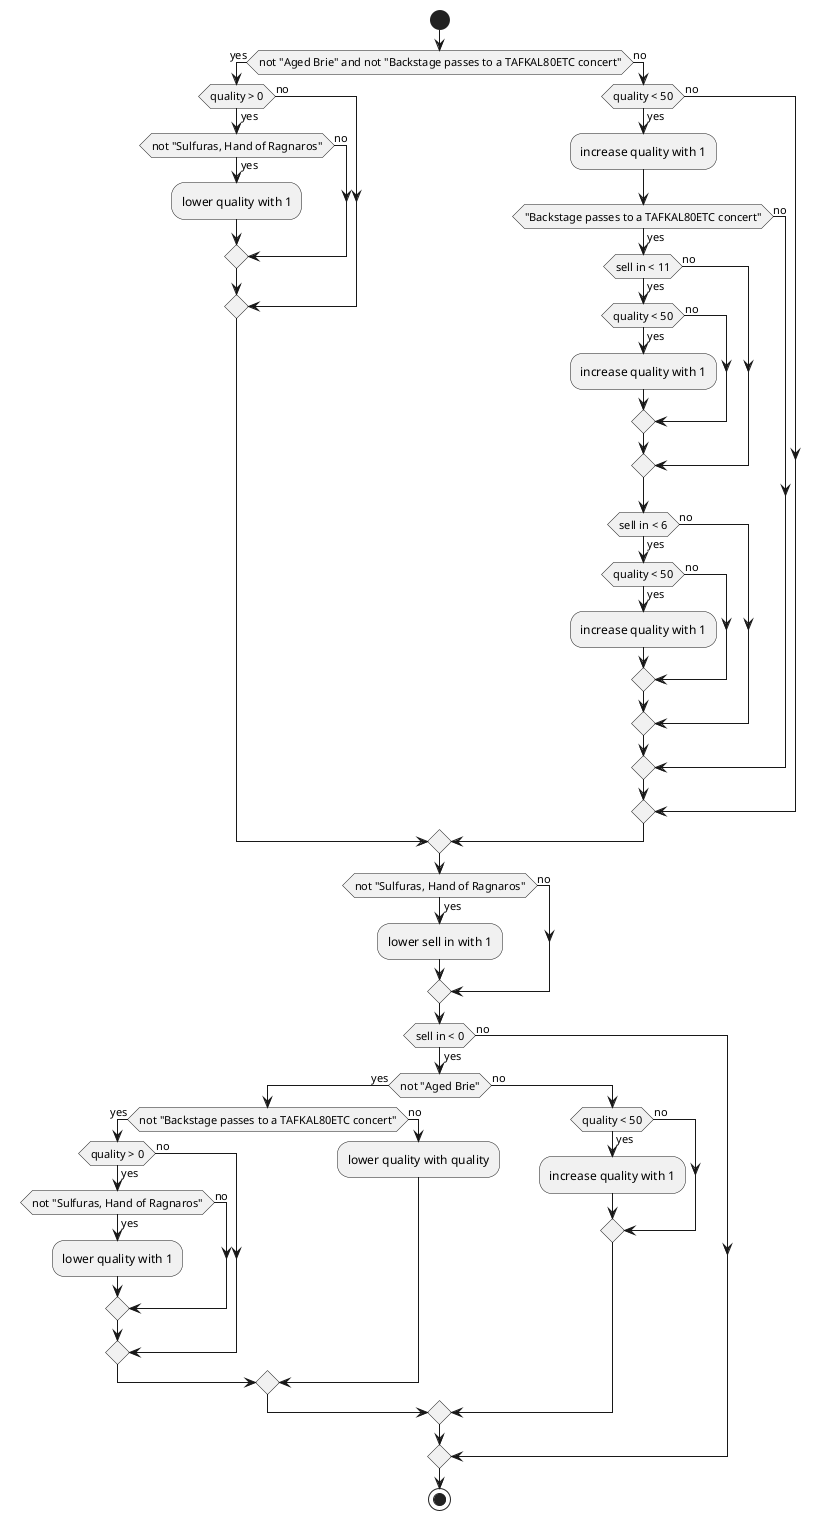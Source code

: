 @startuml

skinparam backgroundColor transparent

start

if (not "Aged Brie" and not "Backstage passes to a TAFKAL80ETC concert") then (yes)
    if (quality > 0) then (yes)
        if (not "Sulfuras, Hand of Ragnaros") then (yes)
            :lower quality with 1;
        else (no)
        endif
    else (no)
    endif
else (no)
    if (quality < 50) then (yes)
        :increase quality with 1;
        if ("Backstage passes to a TAFKAL80ETC concert") then (yes)
            if (sell in < 11) then (yes)
                if (quality < 50) then (yes)
                    :increase quality with 1;
                else (no)
                endif
            else (no)
            endif
            if (sell in < 6) then (yes)
                if (quality < 50) then (yes)
                    :increase quality with 1;
                else (no)
                endif
            else (no)
            endif
        else (no)
        endif
    else (no)
    endif
endif

if (not "Sulfuras, Hand of Ragnaros") then (yes)
    :lower sell in with 1;
else (no)
endif

if (sell in < 0) then (yes)
    if (not "Aged Brie") then (yes)
        if (not "Backstage passes to a TAFKAL80ETC concert") then (yes)
            if (quality > 0) then (yes)
                if (not "Sulfuras, Hand of Ragnaros") then (yes)
                    :lower quality with 1;
                else (no)
                endif
            else (no)
            endif
        else (no)
            :lower quality with quality;
        endif
    else (no)
        if (quality < 50) then (yes)
            :increase quality with 1;
        else (no)
        endif
    endif
else (no)
endif

stop

@enduml
